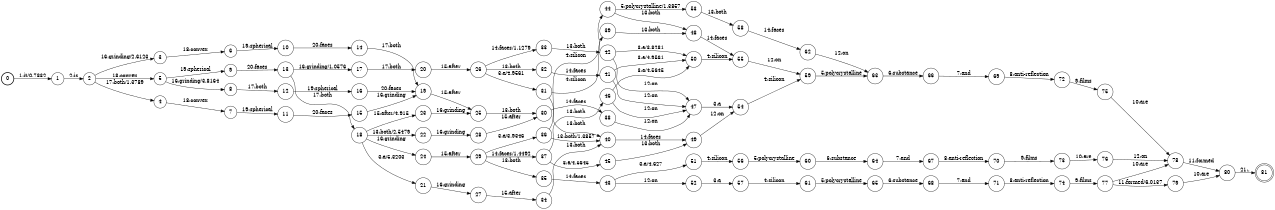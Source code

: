 digraph FST {
rankdir = LR;
size = "8.5,11";
label = "";
center = 1;
orientation = Portrait;
ranksep = "0.4";
nodesep = "0.25";
0 [label = "0", shape = circle, style = bold, fontsize = 14]
	0 -> 1 [label = "1:it/0.7832", fontsize = 14];
1 [label = "1", shape = circle, style = solid, fontsize = 14]
	1 -> 2 [label = "2:is", fontsize = 14];
2 [label = "2", shape = circle, style = solid, fontsize = 14]
	2 -> 3 [label = "16:grinding/2.6123", fontsize = 14];
	2 -> 4 [label = "17:both/1.3789", fontsize = 14];
	2 -> 5 [label = "18:convex", fontsize = 14];
3 [label = "3", shape = circle, style = solid, fontsize = 14]
	3 -> 6 [label = "18:convex", fontsize = 14];
4 [label = "4", shape = circle, style = solid, fontsize = 14]
	4 -> 7 [label = "18:convex", fontsize = 14];
5 [label = "5", shape = circle, style = solid, fontsize = 14]
	5 -> 8 [label = "16:grinding/3.8164", fontsize = 14];
	5 -> 9 [label = "19:spherical", fontsize = 14];
6 [label = "6", shape = circle, style = solid, fontsize = 14]
	6 -> 10 [label = "19:spherical", fontsize = 14];
7 [label = "7", shape = circle, style = solid, fontsize = 14]
	7 -> 11 [label = "19:spherical", fontsize = 14];
8 [label = "8", shape = circle, style = solid, fontsize = 14]
	8 -> 12 [label = "17:both", fontsize = 14];
9 [label = "9", shape = circle, style = solid, fontsize = 14]
	9 -> 13 [label = "20:faces", fontsize = 14];
10 [label = "10", shape = circle, style = solid, fontsize = 14]
	10 -> 14 [label = "20:faces", fontsize = 14];
11 [label = "11", shape = circle, style = solid, fontsize = 14]
	11 -> 15 [label = "20:faces", fontsize = 14];
12 [label = "12", shape = circle, style = solid, fontsize = 14]
	12 -> 16 [label = "19:spherical", fontsize = 14];
13 [label = "13", shape = circle, style = solid, fontsize = 14]
	13 -> 17 [label = "16:grinding/1.0576", fontsize = 14];
	13 -> 18 [label = "17:both", fontsize = 14];
14 [label = "14", shape = circle, style = solid, fontsize = 14]
	14 -> 19 [label = "17:both", fontsize = 14];
15 [label = "15", shape = circle, style = solid, fontsize = 14]
	15 -> 19 [label = "16:grinding", fontsize = 14];
16 [label = "16", shape = circle, style = solid, fontsize = 14]
	16 -> 19 [label = "20:faces", fontsize = 14];
17 [label = "17", shape = circle, style = solid, fontsize = 14]
	17 -> 20 [label = "17:both", fontsize = 14];
18 [label = "18", shape = circle, style = solid, fontsize = 14]
	18 -> 21 [label = "3:a/5.3203", fontsize = 14];
	18 -> 23 [label = "15:after/4.915", fontsize = 14];
	18 -> 24 [label = "16:grinding", fontsize = 14];
	18 -> 22 [label = "13:both/2.5479", fontsize = 14];
19 [label = "19", shape = circle, style = solid, fontsize = 14]
	19 -> 25 [label = "15:after", fontsize = 14];
20 [label = "20", shape = circle, style = solid, fontsize = 14]
	20 -> 26 [label = "15:after", fontsize = 14];
21 [label = "21", shape = circle, style = solid, fontsize = 14]
	21 -> 27 [label = "16:grinding", fontsize = 14];
22 [label = "22", shape = circle, style = solid, fontsize = 14]
	22 -> 28 [label = "16:grinding", fontsize = 14];
23 [label = "23", shape = circle, style = solid, fontsize = 14]
	23 -> 25 [label = "16:grinding", fontsize = 14];
24 [label = "24", shape = circle, style = solid, fontsize = 14]
	24 -> 29 [label = "15:after", fontsize = 14];
25 [label = "25", shape = circle, style = solid, fontsize = 14]
	25 -> 30 [label = "13:both", fontsize = 14];
26 [label = "26", shape = circle, style = solid, fontsize = 14]
	26 -> 31 [label = "3:a/4.9561", fontsize = 14];
	26 -> 32 [label = "13:both", fontsize = 14];
	26 -> 33 [label = "14:faces/1.1279", fontsize = 14];
27 [label = "27", shape = circle, style = solid, fontsize = 14]
	27 -> 34 [label = "15:after", fontsize = 14];
28 [label = "28", shape = circle, style = solid, fontsize = 14]
	28 -> 30 [label = "15:after", fontsize = 14];
29 [label = "29", shape = circle, style = solid, fontsize = 14]
	29 -> 36 [label = "3:a/3.9346", fontsize = 14];
	29 -> 35 [label = "13:both", fontsize = 14];
	29 -> 37 [label = "14:faces/1.4492", fontsize = 14];
30 [label = "30", shape = circle, style = solid, fontsize = 14]
	30 -> 38 [label = "14:faces", fontsize = 14];
31 [label = "31", shape = circle, style = solid, fontsize = 14]
	31 -> 39 [label = "4:silicon", fontsize = 14];
	31 -> 40 [label = "13:both", fontsize = 14];
32 [label = "32", shape = circle, style = solid, fontsize = 14]
	32 -> 41 [label = "14:faces", fontsize = 14];
33 [label = "33", shape = circle, style = solid, fontsize = 14]
	33 -> 42 [label = "13:both", fontsize = 14];
34 [label = "34", shape = circle, style = solid, fontsize = 14]
	34 -> 40 [label = "13:both", fontsize = 14];
35 [label = "35", shape = circle, style = solid, fontsize = 14]
	35 -> 43 [label = "14:faces", fontsize = 14];
36 [label = "36", shape = circle, style = solid, fontsize = 14]
	36 -> 44 [label = "4:silicon", fontsize = 14];
	36 -> 40 [label = "13:both/1.3857", fontsize = 14];
37 [label = "37", shape = circle, style = solid, fontsize = 14]
	37 -> 45 [label = "3:a/4.5645", fontsize = 14];
	37 -> 46 [label = "13:both", fontsize = 14];
38 [label = "38", shape = circle, style = solid, fontsize = 14]
	38 -> 47 [label = "12:on", fontsize = 14];
39 [label = "39", shape = circle, style = solid, fontsize = 14]
	39 -> 48 [label = "13:both", fontsize = 14];
40 [label = "40", shape = circle, style = solid, fontsize = 14]
	40 -> 49 [label = "14:faces", fontsize = 14];
41 [label = "41", shape = circle, style = solid, fontsize = 14]
	41 -> 50 [label = "3:a/4.9561", fontsize = 14];
	41 -> 47 [label = "12:on", fontsize = 14];
42 [label = "42", shape = circle, style = solid, fontsize = 14]
	42 -> 50 [label = "3:a/3.8281", fontsize = 14];
	42 -> 47 [label = "12:on", fontsize = 14];
43 [label = "43", shape = circle, style = solid, fontsize = 14]
	43 -> 51 [label = "3:a/4.627", fontsize = 14];
	43 -> 52 [label = "12:on", fontsize = 14];
44 [label = "44", shape = circle, style = solid, fontsize = 14]
	44 -> 53 [label = "5:polycrystalline/1.3857", fontsize = 14];
	44 -> 48 [label = "13:both", fontsize = 14];
45 [label = "45", shape = circle, style = solid, fontsize = 14]
	45 -> 49 [label = "13:both", fontsize = 14];
46 [label = "46", shape = circle, style = solid, fontsize = 14]
	46 -> 50 [label = "3:a/4.5645", fontsize = 14];
	46 -> 47 [label = "12:on", fontsize = 14];
47 [label = "47", shape = circle, style = solid, fontsize = 14]
	47 -> 54 [label = "3:a", fontsize = 14];
48 [label = "48", shape = circle, style = solid, fontsize = 14]
	48 -> 55 [label = "14:faces", fontsize = 14];
49 [label = "49", shape = circle, style = solid, fontsize = 14]
	49 -> 54 [label = "12:on", fontsize = 14];
50 [label = "50", shape = circle, style = solid, fontsize = 14]
	50 -> 55 [label = "4:silicon", fontsize = 14];
51 [label = "51", shape = circle, style = solid, fontsize = 14]
	51 -> 56 [label = "4:silicon", fontsize = 14];
52 [label = "52", shape = circle, style = solid, fontsize = 14]
	52 -> 57 [label = "3:a", fontsize = 14];
53 [label = "53", shape = circle, style = solid, fontsize = 14]
	53 -> 58 [label = "13:both", fontsize = 14];
54 [label = "54", shape = circle, style = solid, fontsize = 14]
	54 -> 59 [label = "4:silicon", fontsize = 14];
55 [label = "55", shape = circle, style = solid, fontsize = 14]
	55 -> 59 [label = "12:on", fontsize = 14];
56 [label = "56", shape = circle, style = solid, fontsize = 14]
	56 -> 60 [label = "5:polycrystalline", fontsize = 14];
57 [label = "57", shape = circle, style = solid, fontsize = 14]
	57 -> 61 [label = "4:silicon", fontsize = 14];
58 [label = "58", shape = circle, style = solid, fontsize = 14]
	58 -> 62 [label = "14:faces", fontsize = 14];
59 [label = "59", shape = circle, style = solid, fontsize = 14]
	59 -> 63 [label = "5:polycrystalline", fontsize = 14];
60 [label = "60", shape = circle, style = solid, fontsize = 14]
	60 -> 64 [label = "6:substance", fontsize = 14];
61 [label = "61", shape = circle, style = solid, fontsize = 14]
	61 -> 65 [label = "5:polycrystalline", fontsize = 14];
62 [label = "62", shape = circle, style = solid, fontsize = 14]
	62 -> 63 [label = "12:on", fontsize = 14];
63 [label = "63", shape = circle, style = solid, fontsize = 14]
	63 -> 66 [label = "6:substance", fontsize = 14];
64 [label = "64", shape = circle, style = solid, fontsize = 14]
	64 -> 67 [label = "7:and", fontsize = 14];
65 [label = "65", shape = circle, style = solid, fontsize = 14]
	65 -> 68 [label = "6:substance", fontsize = 14];
66 [label = "66", shape = circle, style = solid, fontsize = 14]
	66 -> 69 [label = "7:and", fontsize = 14];
67 [label = "67", shape = circle, style = solid, fontsize = 14]
	67 -> 70 [label = "8:anti-reflection", fontsize = 14];
68 [label = "68", shape = circle, style = solid, fontsize = 14]
	68 -> 71 [label = "7:and", fontsize = 14];
69 [label = "69", shape = circle, style = solid, fontsize = 14]
	69 -> 72 [label = "8:anti-reflection", fontsize = 14];
70 [label = "70", shape = circle, style = solid, fontsize = 14]
	70 -> 73 [label = "9:films", fontsize = 14];
71 [label = "71", shape = circle, style = solid, fontsize = 14]
	71 -> 74 [label = "8:anti-reflection", fontsize = 14];
72 [label = "72", shape = circle, style = solid, fontsize = 14]
	72 -> 75 [label = "9:films", fontsize = 14];
73 [label = "73", shape = circle, style = solid, fontsize = 14]
	73 -> 76 [label = "10:are", fontsize = 14];
74 [label = "74", shape = circle, style = solid, fontsize = 14]
	74 -> 77 [label = "9:films", fontsize = 14];
75 [label = "75", shape = circle, style = solid, fontsize = 14]
	75 -> 78 [label = "10:are", fontsize = 14];
76 [label = "76", shape = circle, style = solid, fontsize = 14]
	76 -> 78 [label = "12:on", fontsize = 14];
77 [label = "77", shape = circle, style = solid, fontsize = 14]
	77 -> 78 [label = "10:are", fontsize = 14];
	77 -> 79 [label = "11:formed/6.0137", fontsize = 14];
78 [label = "78", shape = circle, style = solid, fontsize = 14]
	78 -> 80 [label = "11:formed", fontsize = 14];
79 [label = "79", shape = circle, style = solid, fontsize = 14]
	79 -> 80 [label = "10:are", fontsize = 14];
80 [label = "80", shape = circle, style = solid, fontsize = 14]
	80 -> 81 [label = "21:.", fontsize = 14];
81 [label = "81", shape = doublecircle, style = solid, fontsize = 14]
}

